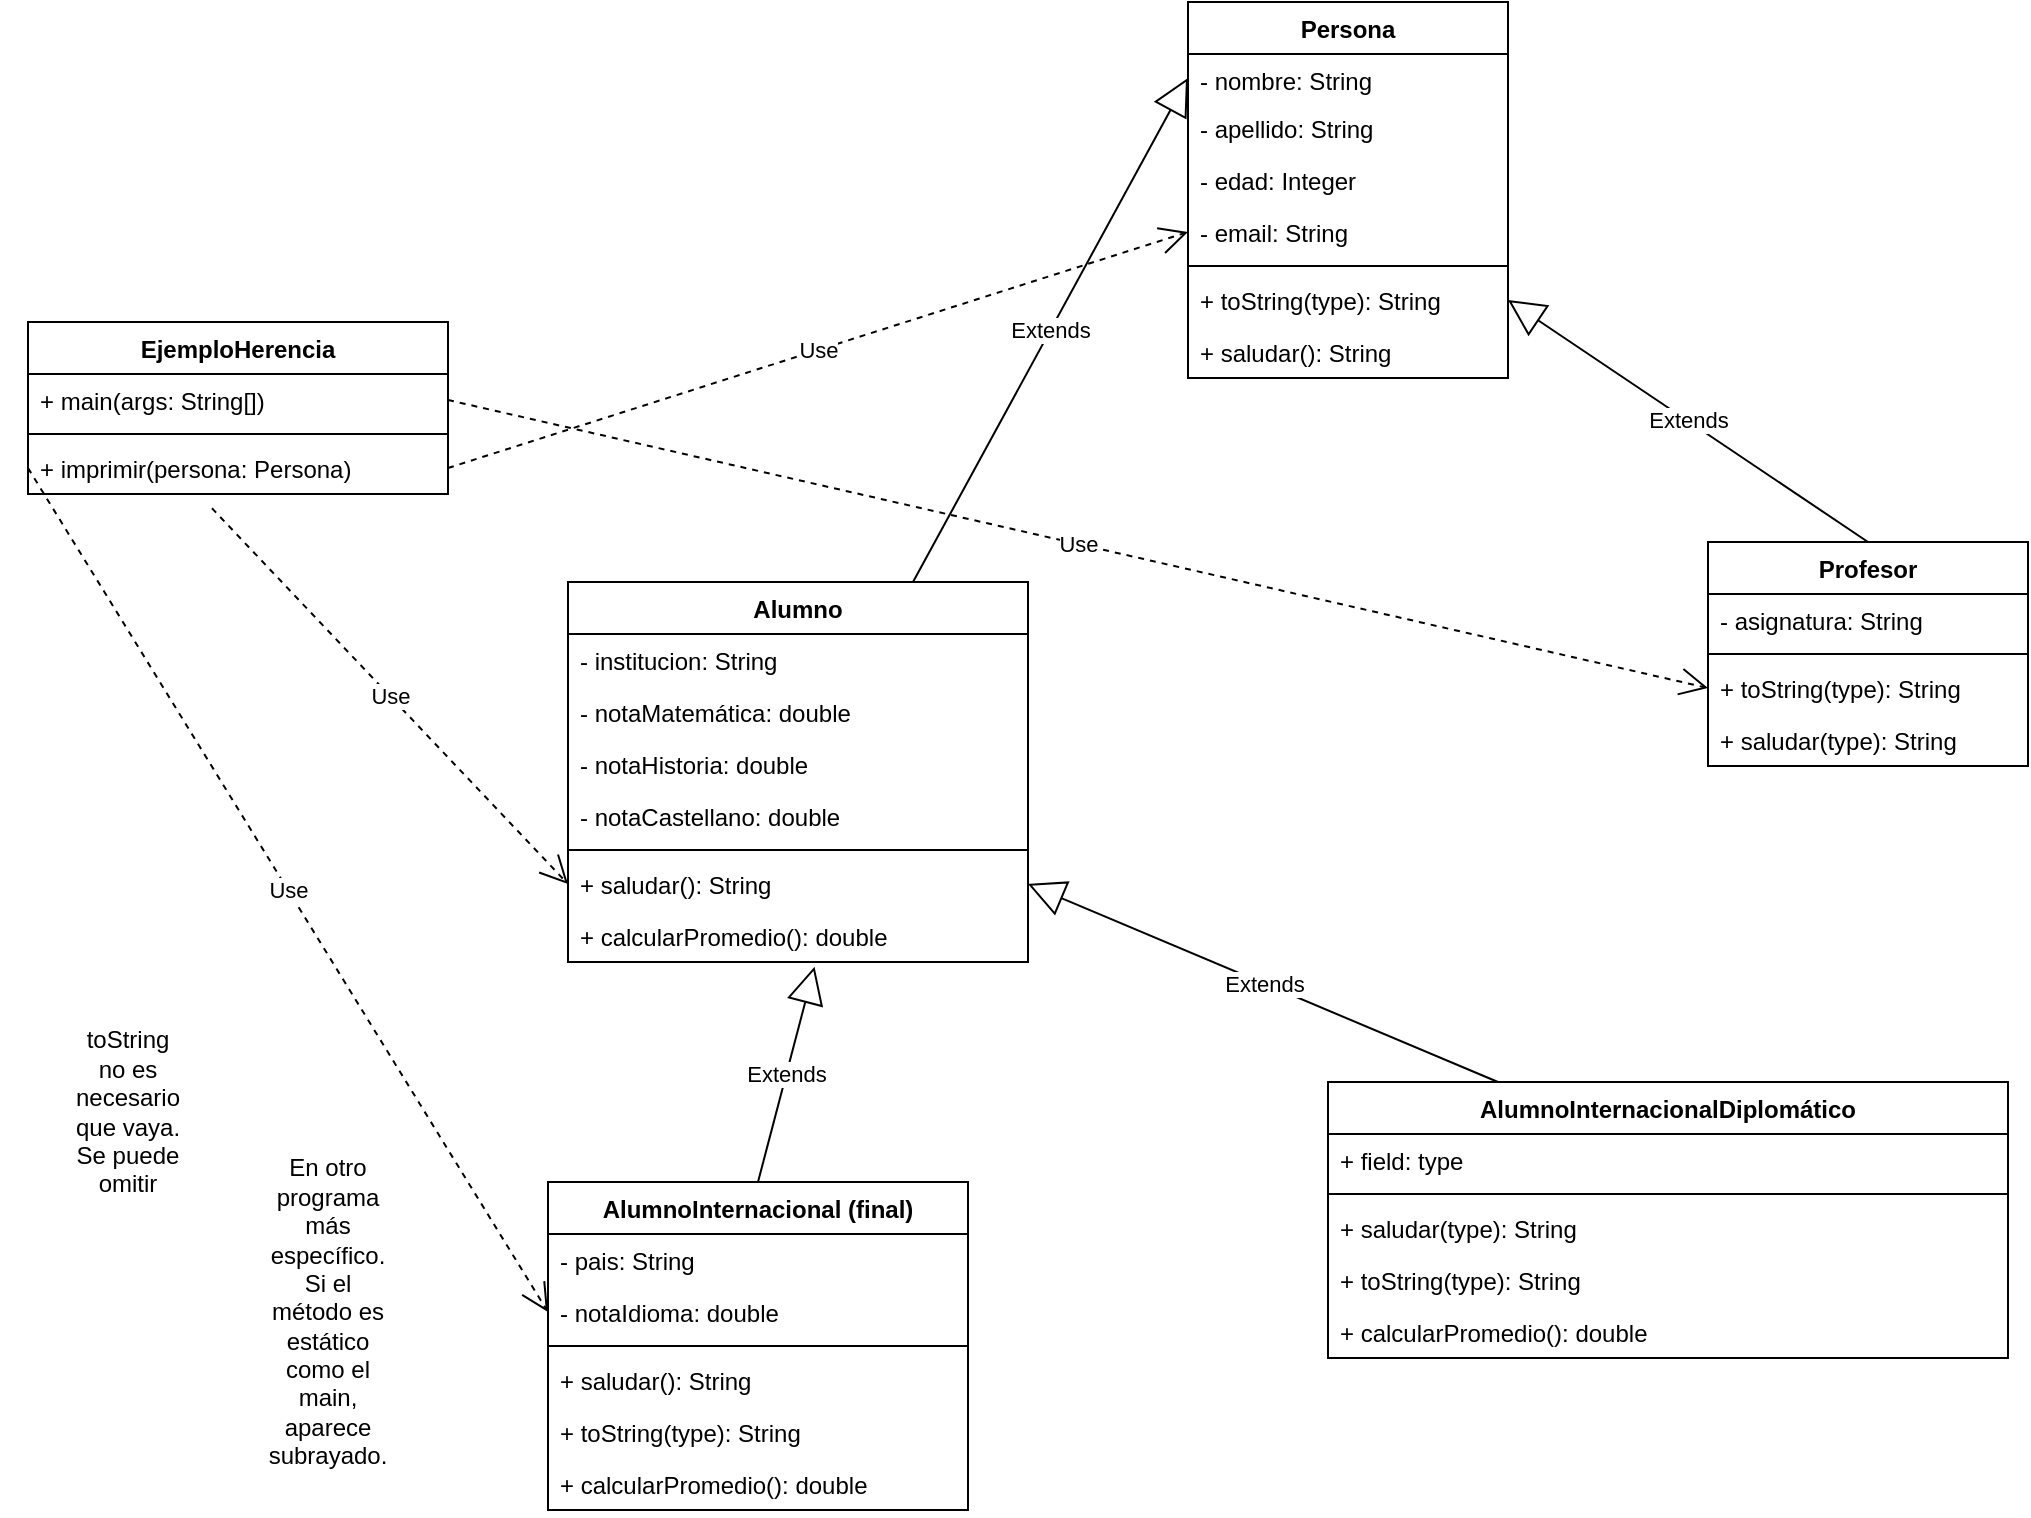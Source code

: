 <mxfile version="13.3.5" type="device"><diagram id="S16S9z4VMyocn8oRGtSL" name="Page-1"><mxGraphModel dx="1536" dy="2133" grid="1" gridSize="10" guides="1" tooltips="1" connect="1" arrows="1" fold="1" page="1" pageScale="1" pageWidth="827" pageHeight="1169" math="0" shadow="0"><root><mxCell id="0"/><mxCell id="1" parent="0"/><mxCell id="YKWK231KI5dQsvs6f7yO-25" value="Extends" style="endArrow=block;endSize=16;endFill=0;html=1;exitX=0.75;exitY=0;exitDx=0;exitDy=0;entryX=0;entryY=0.5;entryDx=0;entryDy=0;" edge="1" parent="1" source="YKWK231KI5dQsvs6f7yO-5" target="YKWK231KI5dQsvs6f7yO-2"><mxGeometry width="160" relative="1" as="geometry"><mxPoint x="600" y="340" as="sourcePoint"/><mxPoint x="590" y="239" as="targetPoint"/></mxGeometry></mxCell><mxCell id="YKWK231KI5dQsvs6f7yO-26" value="Extends" style="endArrow=block;endSize=16;endFill=0;html=1;exitX=0.5;exitY=0;exitDx=0;exitDy=0;entryX=0.536;entryY=1.09;entryDx=0;entryDy=0;entryPerimeter=0;" edge="1" parent="1" source="YKWK231KI5dQsvs6f7yO-15" target="YKWK231KI5dQsvs6f7yO-50"><mxGeometry width="160" relative="1" as="geometry"><mxPoint x="600" y="340" as="sourcePoint"/><mxPoint x="540" y="440" as="targetPoint"/></mxGeometry></mxCell><mxCell id="YKWK231KI5dQsvs6f7yO-27" value="Extends" style="endArrow=block;endSize=16;endFill=0;html=1;entryX=1;entryY=0.5;entryDx=0;entryDy=0;exitX=0.5;exitY=0;exitDx=0;exitDy=0;" edge="1" parent="1" source="YKWK231KI5dQsvs6f7yO-10" target="YKWK231KI5dQsvs6f7yO-43"><mxGeometry width="160" relative="1" as="geometry"><mxPoint x="600" y="340" as="sourcePoint"/><mxPoint x="750" y="239" as="targetPoint"/></mxGeometry></mxCell><mxCell id="YKWK231KI5dQsvs6f7yO-28" value="Extends" style="endArrow=block;endSize=16;endFill=0;html=1;entryX=1;entryY=0.5;entryDx=0;entryDy=0;exitX=0.25;exitY=0;exitDx=0;exitDy=0;" edge="1" parent="1" source="YKWK231KI5dQsvs6f7yO-20" target="YKWK231KI5dQsvs6f7yO-48"><mxGeometry width="160" relative="1" as="geometry"><mxPoint x="600" y="340" as="sourcePoint"/><mxPoint x="760" y="340" as="targetPoint"/></mxGeometry></mxCell><mxCell id="YKWK231KI5dQsvs6f7yO-56" value="toString no es necesario que vaya. Se puede omitir" style="text;html=1;strokeColor=none;fillColor=none;align=center;verticalAlign=middle;whiteSpace=wrap;rounded=0;" vertex="1" parent="1"><mxGeometry x="100" y="380" width="40" height="170" as="geometry"/></mxCell><mxCell id="YKWK231KI5dQsvs6f7yO-20" value="AlumnoInternacionalDiplomático" style="swimlane;fontStyle=1;align=center;verticalAlign=top;childLayout=stackLayout;horizontal=1;startSize=26;horizontalStack=0;resizeParent=1;resizeParentMax=0;resizeLast=0;collapsible=1;marginBottom=0;" vertex="1" parent="1"><mxGeometry x="720" y="450" width="340" height="138" as="geometry"/></mxCell><mxCell id="YKWK231KI5dQsvs6f7yO-21" value="+ field: type" style="text;strokeColor=none;fillColor=none;align=left;verticalAlign=top;spacingLeft=4;spacingRight=4;overflow=hidden;rotatable=0;points=[[0,0.5],[1,0.5]];portConstraint=eastwest;" vertex="1" parent="YKWK231KI5dQsvs6f7yO-20"><mxGeometry y="26" width="340" height="26" as="geometry"/></mxCell><mxCell id="YKWK231KI5dQsvs6f7yO-22" value="" style="line;strokeWidth=1;fillColor=none;align=left;verticalAlign=middle;spacingTop=-1;spacingLeft=3;spacingRight=3;rotatable=0;labelPosition=right;points=[];portConstraint=eastwest;" vertex="1" parent="YKWK231KI5dQsvs6f7yO-20"><mxGeometry y="52" width="340" height="8" as="geometry"/></mxCell><mxCell id="YKWK231KI5dQsvs6f7yO-13" value="+ saludar(type): String" style="text;strokeColor=none;fillColor=none;align=left;verticalAlign=top;spacingLeft=4;spacingRight=4;overflow=hidden;rotatable=0;points=[[0,0.5],[1,0.5]];portConstraint=eastwest;" vertex="1" parent="YKWK231KI5dQsvs6f7yO-20"><mxGeometry y="60" width="340" height="26" as="geometry"/></mxCell><mxCell id="YKWK231KI5dQsvs6f7yO-46" value="+ toString(type): String" style="text;strokeColor=none;fillColor=none;align=left;verticalAlign=top;spacingLeft=4;spacingRight=4;overflow=hidden;rotatable=0;points=[[0,0.5],[1,0.5]];portConstraint=eastwest;" vertex="1" parent="YKWK231KI5dQsvs6f7yO-20"><mxGeometry y="86" width="340" height="26" as="geometry"/></mxCell><mxCell id="YKWK231KI5dQsvs6f7yO-54" value="+ calcularPromedio(): double&#10;" style="text;strokeColor=none;fillColor=none;align=left;verticalAlign=top;spacingLeft=4;spacingRight=4;overflow=hidden;rotatable=0;points=[[0,0.5],[1,0.5]];portConstraint=eastwest;" vertex="1" parent="YKWK231KI5dQsvs6f7yO-20"><mxGeometry y="112" width="340" height="26" as="geometry"/></mxCell><mxCell id="YKWK231KI5dQsvs6f7yO-5" value="Alumno" style="swimlane;fontStyle=1;align=center;verticalAlign=top;childLayout=stackLayout;horizontal=1;startSize=26;horizontalStack=0;resizeParent=1;resizeParentMax=0;resizeLast=0;collapsible=1;marginBottom=0;" vertex="1" parent="1"><mxGeometry x="340" y="200" width="230" height="190" as="geometry"/></mxCell><mxCell id="YKWK231KI5dQsvs6f7yO-42" value="- institucion: String" style="text;strokeColor=none;fillColor=none;align=left;verticalAlign=top;spacingLeft=4;spacingRight=4;overflow=hidden;rotatable=0;points=[[0,0.5],[1,0.5]];portConstraint=eastwest;" vertex="1" parent="YKWK231KI5dQsvs6f7yO-5"><mxGeometry y="26" width="230" height="26" as="geometry"/></mxCell><mxCell id="YKWK231KI5dQsvs6f7yO-6" value="- notaMatemática: double" style="text;strokeColor=none;fillColor=none;align=left;verticalAlign=top;spacingLeft=4;spacingRight=4;overflow=hidden;rotatable=0;points=[[0,0.5],[1,0.5]];portConstraint=eastwest;" vertex="1" parent="YKWK231KI5dQsvs6f7yO-5"><mxGeometry y="52" width="230" height="26" as="geometry"/></mxCell><mxCell id="YKWK231KI5dQsvs6f7yO-39" value="- notaHistoria: double" style="text;strokeColor=none;fillColor=none;align=left;verticalAlign=top;spacingLeft=4;spacingRight=4;overflow=hidden;rotatable=0;points=[[0,0.5],[1,0.5]];portConstraint=eastwest;" vertex="1" parent="YKWK231KI5dQsvs6f7yO-5"><mxGeometry y="78" width="230" height="26" as="geometry"/></mxCell><mxCell id="YKWK231KI5dQsvs6f7yO-57" value="- notaCastellano: double" style="text;strokeColor=none;fillColor=none;align=left;verticalAlign=top;spacingLeft=4;spacingRight=4;overflow=hidden;rotatable=0;points=[[0,0.5],[1,0.5]];portConstraint=eastwest;" vertex="1" parent="YKWK231KI5dQsvs6f7yO-5"><mxGeometry y="104" width="230" height="26" as="geometry"/></mxCell><mxCell id="YKWK231KI5dQsvs6f7yO-7" value="" style="line;strokeWidth=1;fillColor=none;align=left;verticalAlign=middle;spacingTop=-1;spacingLeft=3;spacingRight=3;rotatable=0;labelPosition=right;points=[];portConstraint=eastwest;" vertex="1" parent="YKWK231KI5dQsvs6f7yO-5"><mxGeometry y="130" width="230" height="8" as="geometry"/></mxCell><mxCell id="YKWK231KI5dQsvs6f7yO-48" value="+ saludar(): String" style="text;strokeColor=none;fillColor=none;align=left;verticalAlign=top;spacingLeft=4;spacingRight=4;overflow=hidden;rotatable=0;points=[[0,0.5],[1,0.5]];portConstraint=eastwest;" vertex="1" parent="YKWK231KI5dQsvs6f7yO-5"><mxGeometry y="138" width="230" height="26" as="geometry"/></mxCell><mxCell id="YKWK231KI5dQsvs6f7yO-50" value="+ calcularPromedio(): double" style="text;strokeColor=none;fillColor=none;align=left;verticalAlign=top;spacingLeft=4;spacingRight=4;overflow=hidden;rotatable=0;points=[[0,0.5],[1,0.5]];portConstraint=eastwest;" vertex="1" parent="YKWK231KI5dQsvs6f7yO-5"><mxGeometry y="164" width="230" height="26" as="geometry"/></mxCell><mxCell id="YKWK231KI5dQsvs6f7yO-15" value="AlumnoInternacional (final)" style="swimlane;fontStyle=1;align=center;verticalAlign=top;childLayout=stackLayout;horizontal=1;startSize=26;horizontalStack=0;resizeParent=1;resizeParentMax=0;resizeLast=0;collapsible=1;marginBottom=0;" vertex="1" parent="1"><mxGeometry x="330" y="500" width="210" height="164" as="geometry"/></mxCell><mxCell id="YKWK231KI5dQsvs6f7yO-16" value="- pais: String" style="text;strokeColor=none;fillColor=none;align=left;verticalAlign=top;spacingLeft=4;spacingRight=4;overflow=hidden;rotatable=0;points=[[0,0.5],[1,0.5]];portConstraint=eastwest;" vertex="1" parent="YKWK231KI5dQsvs6f7yO-15"><mxGeometry y="26" width="210" height="26" as="geometry"/></mxCell><mxCell id="YKWK231KI5dQsvs6f7yO-41" value="- notaIdioma: double" style="text;strokeColor=none;fillColor=none;align=left;verticalAlign=top;spacingLeft=4;spacingRight=4;overflow=hidden;rotatable=0;points=[[0,0.5],[1,0.5]];portConstraint=eastwest;" vertex="1" parent="YKWK231KI5dQsvs6f7yO-15"><mxGeometry y="52" width="210" height="26" as="geometry"/></mxCell><mxCell id="YKWK231KI5dQsvs6f7yO-17" value="" style="line;strokeWidth=1;fillColor=none;align=left;verticalAlign=middle;spacingTop=-1;spacingLeft=3;spacingRight=3;rotatable=0;labelPosition=right;points=[];portConstraint=eastwest;" vertex="1" parent="YKWK231KI5dQsvs6f7yO-15"><mxGeometry y="78" width="210" height="8" as="geometry"/></mxCell><mxCell id="YKWK231KI5dQsvs6f7yO-53" value="+ saludar(): String" style="text;strokeColor=none;fillColor=none;align=left;verticalAlign=top;spacingLeft=4;spacingRight=4;overflow=hidden;rotatable=0;points=[[0,0.5],[1,0.5]];portConstraint=eastwest;" vertex="1" parent="YKWK231KI5dQsvs6f7yO-15"><mxGeometry y="86" width="210" height="26" as="geometry"/></mxCell><mxCell id="YKWK231KI5dQsvs6f7yO-52" value="+ toString(type): String" style="text;strokeColor=none;fillColor=none;align=left;verticalAlign=top;spacingLeft=4;spacingRight=4;overflow=hidden;rotatable=0;points=[[0,0.5],[1,0.5]];portConstraint=eastwest;" vertex="1" parent="YKWK231KI5dQsvs6f7yO-15"><mxGeometry y="112" width="210" height="26" as="geometry"/></mxCell><mxCell id="YKWK231KI5dQsvs6f7yO-51" value="+ calcularPromedio(): double&#10;" style="text;strokeColor=none;fillColor=none;align=left;verticalAlign=top;spacingLeft=4;spacingRight=4;overflow=hidden;rotatable=0;points=[[0,0.5],[1,0.5]];portConstraint=eastwest;" vertex="1" parent="YKWK231KI5dQsvs6f7yO-15"><mxGeometry y="138" width="210" height="26" as="geometry"/></mxCell><mxCell id="YKWK231KI5dQsvs6f7yO-58" value="EjemploHerencia" style="swimlane;fontStyle=1;align=center;verticalAlign=top;childLayout=stackLayout;horizontal=1;startSize=26;horizontalStack=0;resizeParent=1;resizeParentMax=0;resizeLast=0;collapsible=1;marginBottom=0;" vertex="1" parent="1"><mxGeometry x="70" y="70" width="210" height="86" as="geometry"/></mxCell><mxCell id="YKWK231KI5dQsvs6f7yO-59" value="+ main(args: String[])" style="text;strokeColor=none;fillColor=none;align=left;verticalAlign=top;spacingLeft=4;spacingRight=4;overflow=hidden;rotatable=0;points=[[0,0.5],[1,0.5]];portConstraint=eastwest;" vertex="1" parent="YKWK231KI5dQsvs6f7yO-58"><mxGeometry y="26" width="210" height="26" as="geometry"/></mxCell><mxCell id="YKWK231KI5dQsvs6f7yO-60" value="" style="line;strokeWidth=1;fillColor=none;align=left;verticalAlign=middle;spacingTop=-1;spacingLeft=3;spacingRight=3;rotatable=0;labelPosition=right;points=[];portConstraint=eastwest;" vertex="1" parent="YKWK231KI5dQsvs6f7yO-58"><mxGeometry y="52" width="210" height="8" as="geometry"/></mxCell><mxCell id="YKWK231KI5dQsvs6f7yO-61" value="+ imprimir(persona: Persona)" style="text;strokeColor=none;fillColor=none;align=left;verticalAlign=top;spacingLeft=4;spacingRight=4;overflow=hidden;rotatable=0;points=[[0,0.5],[1,0.5]];portConstraint=eastwest;" vertex="1" parent="YKWK231KI5dQsvs6f7yO-58"><mxGeometry y="60" width="210" height="26" as="geometry"/></mxCell><mxCell id="YKWK231KI5dQsvs6f7yO-62" value="En otro programa más específico. Si el método es estático como el main, aparece subrayado." style="text;html=1;strokeColor=none;fillColor=none;align=center;verticalAlign=middle;whiteSpace=wrap;rounded=0;" vertex="1" parent="1"><mxGeometry x="200" y="480" width="40" height="170" as="geometry"/></mxCell><mxCell id="YKWK231KI5dQsvs6f7yO-63" value="Use" style="endArrow=open;endSize=12;dashed=1;html=1;exitX=0.438;exitY=1.274;exitDx=0;exitDy=0;exitPerimeter=0;entryX=0;entryY=0.5;entryDx=0;entryDy=0;" edge="1" parent="1" source="YKWK231KI5dQsvs6f7yO-61" target="YKWK231KI5dQsvs6f7yO-48"><mxGeometry width="160" relative="1" as="geometry"><mxPoint x="270" y="320" as="sourcePoint"/><mxPoint x="430" y="320" as="targetPoint"/></mxGeometry></mxCell><mxCell id="YKWK231KI5dQsvs6f7yO-64" value="Use" style="endArrow=open;endSize=12;dashed=1;html=1;exitX=1;exitY=0.5;exitDx=0;exitDy=0;entryX=0;entryY=0.5;entryDx=0;entryDy=0;" edge="1" parent="1" source="YKWK231KI5dQsvs6f7yO-61" target="YKWK231KI5dQsvs6f7yO-32"><mxGeometry width="160" relative="1" as="geometry"><mxPoint x="150.08" y="173.124" as="sourcePoint"/><mxPoint x="350" y="361" as="targetPoint"/></mxGeometry></mxCell><mxCell id="YKWK231KI5dQsvs6f7yO-65" value="Use" style="endArrow=open;endSize=12;dashed=1;html=1;exitX=1;exitY=0.5;exitDx=0;exitDy=0;entryX=0;entryY=0.5;entryDx=0;entryDy=0;" edge="1" parent="1" source="YKWK231KI5dQsvs6f7yO-59" target="YKWK231KI5dQsvs6f7yO-44"><mxGeometry width="160" relative="1" as="geometry"><mxPoint x="240" y="153.0" as="sourcePoint"/><mxPoint x="600" y="215" as="targetPoint"/></mxGeometry></mxCell><mxCell id="YKWK231KI5dQsvs6f7yO-66" value="Use" style="endArrow=open;endSize=12;dashed=1;html=1;exitX=0;exitY=0.5;exitDx=0;exitDy=0;entryX=0;entryY=0.5;entryDx=0;entryDy=0;" edge="1" parent="1" source="YKWK231KI5dQsvs6f7yO-61" target="YKWK231KI5dQsvs6f7yO-41"><mxGeometry width="160" relative="1" as="geometry"><mxPoint x="150.08" y="173.124" as="sourcePoint"/><mxPoint x="350" y="361" as="targetPoint"/></mxGeometry></mxCell><mxCell id="YKWK231KI5dQsvs6f7yO-10" value="Profesor" style="swimlane;fontStyle=1;align=center;verticalAlign=top;childLayout=stackLayout;horizontal=1;startSize=26;horizontalStack=0;resizeParent=1;resizeParentMax=0;resizeLast=0;collapsible=1;marginBottom=0;" vertex="1" parent="1"><mxGeometry x="910" y="180" width="160" height="112" as="geometry"/></mxCell><mxCell id="YKWK231KI5dQsvs6f7yO-35" value="- asignatura: String" style="text;strokeColor=none;fillColor=none;align=left;verticalAlign=top;spacingLeft=4;spacingRight=4;overflow=hidden;rotatable=0;points=[[0,0.5],[1,0.5]];portConstraint=eastwest;" vertex="1" parent="YKWK231KI5dQsvs6f7yO-10"><mxGeometry y="26" width="160" height="26" as="geometry"/></mxCell><mxCell id="YKWK231KI5dQsvs6f7yO-12" value="" style="line;strokeWidth=1;fillColor=none;align=left;verticalAlign=middle;spacingTop=-1;spacingLeft=3;spacingRight=3;rotatable=0;labelPosition=right;points=[];portConstraint=eastwest;" vertex="1" parent="YKWK231KI5dQsvs6f7yO-10"><mxGeometry y="52" width="160" height="8" as="geometry"/></mxCell><mxCell id="YKWK231KI5dQsvs6f7yO-44" value="+ toString(type): String" style="text;strokeColor=none;fillColor=none;align=left;verticalAlign=top;spacingLeft=4;spacingRight=4;overflow=hidden;rotatable=0;points=[[0,0.5],[1,0.5]];portConstraint=eastwest;" vertex="1" parent="YKWK231KI5dQsvs6f7yO-10"><mxGeometry y="60" width="160" height="26" as="geometry"/></mxCell><mxCell id="YKWK231KI5dQsvs6f7yO-45" value="+ saludar(type): String" style="text;strokeColor=none;fillColor=none;align=left;verticalAlign=top;spacingLeft=4;spacingRight=4;overflow=hidden;rotatable=0;points=[[0,0.5],[1,0.5]];portConstraint=eastwest;" vertex="1" parent="YKWK231KI5dQsvs6f7yO-10"><mxGeometry y="86" width="160" height="26" as="geometry"/></mxCell><mxCell id="YKWK231KI5dQsvs6f7yO-1" value="Persona" style="swimlane;fontStyle=1;align=center;verticalAlign=top;childLayout=stackLayout;horizontal=1;startSize=26;horizontalStack=0;resizeParent=1;resizeParentMax=0;resizeLast=0;collapsible=1;marginBottom=0;" vertex="1" parent="1"><mxGeometry x="650" y="-90" width="160" height="188" as="geometry"/></mxCell><mxCell id="YKWK231KI5dQsvs6f7yO-2" value="- nombre: String" style="text;strokeColor=none;fillColor=none;align=left;verticalAlign=top;spacingLeft=4;spacingRight=4;overflow=hidden;rotatable=0;points=[[0,0.5],[1,0.5]];portConstraint=eastwest;" vertex="1" parent="YKWK231KI5dQsvs6f7yO-1"><mxGeometry y="26" width="160" height="24" as="geometry"/></mxCell><mxCell id="YKWK231KI5dQsvs6f7yO-33" value="- apellido: String" style="text;strokeColor=none;fillColor=none;align=left;verticalAlign=top;spacingLeft=4;spacingRight=4;overflow=hidden;rotatable=0;points=[[0,0.5],[1,0.5]];portConstraint=eastwest;" vertex="1" parent="YKWK231KI5dQsvs6f7yO-1"><mxGeometry y="50" width="160" height="26" as="geometry"/></mxCell><mxCell id="YKWK231KI5dQsvs6f7yO-30" value="- edad: Integer" style="text;strokeColor=none;fillColor=none;align=left;verticalAlign=top;spacingLeft=4;spacingRight=4;overflow=hidden;rotatable=0;points=[[0,0.5],[1,0.5]];portConstraint=eastwest;" vertex="1" parent="YKWK231KI5dQsvs6f7yO-1"><mxGeometry y="76" width="160" height="26" as="geometry"/></mxCell><mxCell id="YKWK231KI5dQsvs6f7yO-32" value="- email: String" style="text;strokeColor=none;fillColor=none;align=left;verticalAlign=top;spacingLeft=4;spacingRight=4;overflow=hidden;rotatable=0;points=[[0,0.5],[1,0.5]];portConstraint=eastwest;" vertex="1" parent="YKWK231KI5dQsvs6f7yO-1"><mxGeometry y="102" width="160" height="26" as="geometry"/></mxCell><mxCell id="YKWK231KI5dQsvs6f7yO-3" value="" style="line;strokeWidth=1;fillColor=none;align=left;verticalAlign=middle;spacingTop=-1;spacingLeft=3;spacingRight=3;rotatable=0;labelPosition=right;points=[];portConstraint=eastwest;" vertex="1" parent="YKWK231KI5dQsvs6f7yO-1"><mxGeometry y="128" width="160" height="8" as="geometry"/></mxCell><mxCell id="YKWK231KI5dQsvs6f7yO-43" value="+ toString(type): String" style="text;strokeColor=none;fillColor=none;align=left;verticalAlign=top;spacingLeft=4;spacingRight=4;overflow=hidden;rotatable=0;points=[[0,0.5],[1,0.5]];portConstraint=eastwest;" vertex="1" parent="YKWK231KI5dQsvs6f7yO-1"><mxGeometry y="136" width="160" height="26" as="geometry"/></mxCell><mxCell id="YKWK231KI5dQsvs6f7yO-47" value="+ saludar(): String" style="text;strokeColor=none;fillColor=none;align=left;verticalAlign=top;spacingLeft=4;spacingRight=4;overflow=hidden;rotatable=0;points=[[0,0.5],[1,0.5]];portConstraint=eastwest;" vertex="1" parent="YKWK231KI5dQsvs6f7yO-1"><mxGeometry y="162" width="160" height="26" as="geometry"/></mxCell></root></mxGraphModel></diagram></mxfile>